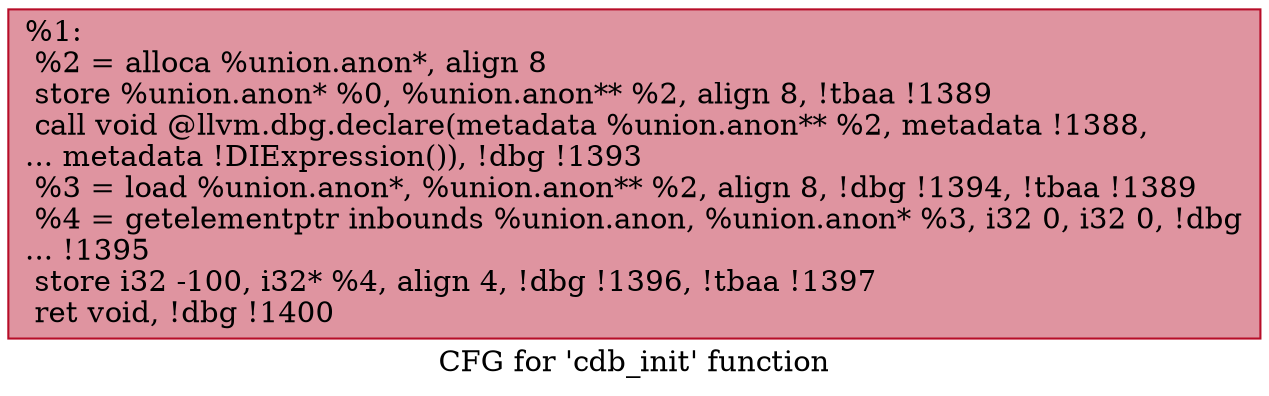digraph "CFG for 'cdb_init' function" {
	label="CFG for 'cdb_init' function";

	Node0x195aef0 [shape=record,color="#b70d28ff", style=filled, fillcolor="#b70d2870",label="{%1:\l  %2 = alloca %union.anon*, align 8\l  store %union.anon* %0, %union.anon** %2, align 8, !tbaa !1389\l  call void @llvm.dbg.declare(metadata %union.anon** %2, metadata !1388,\l... metadata !DIExpression()), !dbg !1393\l  %3 = load %union.anon*, %union.anon** %2, align 8, !dbg !1394, !tbaa !1389\l  %4 = getelementptr inbounds %union.anon, %union.anon* %3, i32 0, i32 0, !dbg\l... !1395\l  store i32 -100, i32* %4, align 4, !dbg !1396, !tbaa !1397\l  ret void, !dbg !1400\l}"];
}
